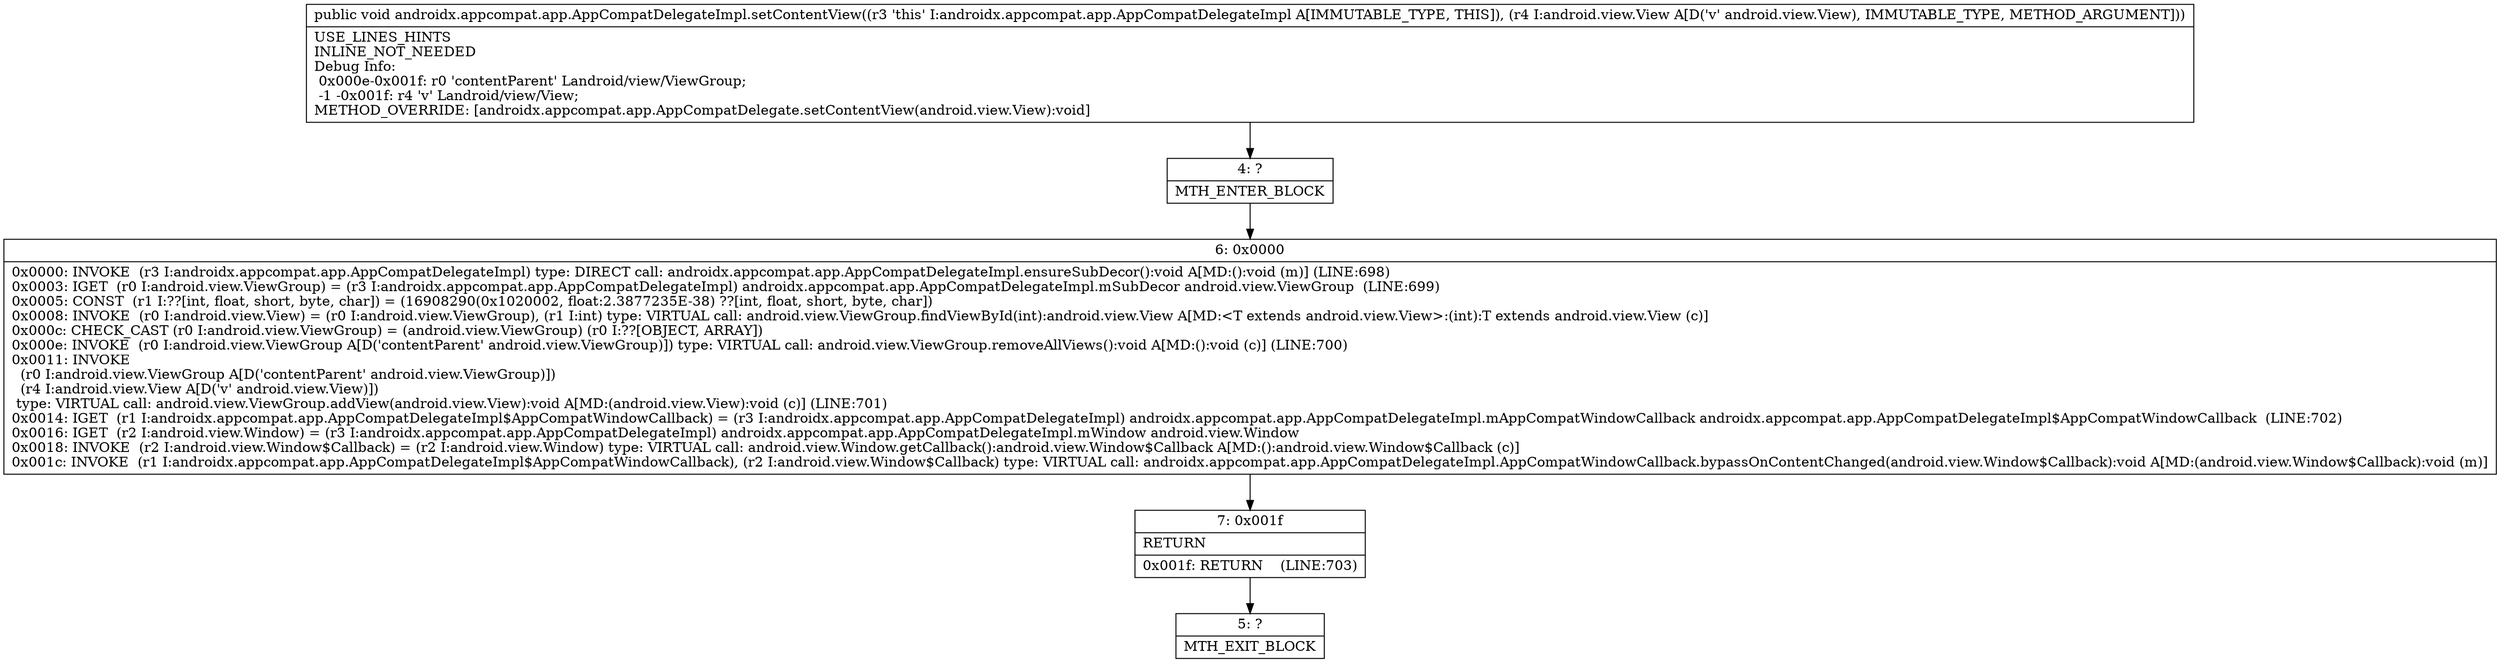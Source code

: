 digraph "CFG forandroidx.appcompat.app.AppCompatDelegateImpl.setContentView(Landroid\/view\/View;)V" {
Node_4 [shape=record,label="{4\:\ ?|MTH_ENTER_BLOCK\l}"];
Node_6 [shape=record,label="{6\:\ 0x0000|0x0000: INVOKE  (r3 I:androidx.appcompat.app.AppCompatDelegateImpl) type: DIRECT call: androidx.appcompat.app.AppCompatDelegateImpl.ensureSubDecor():void A[MD:():void (m)] (LINE:698)\l0x0003: IGET  (r0 I:android.view.ViewGroup) = (r3 I:androidx.appcompat.app.AppCompatDelegateImpl) androidx.appcompat.app.AppCompatDelegateImpl.mSubDecor android.view.ViewGroup  (LINE:699)\l0x0005: CONST  (r1 I:??[int, float, short, byte, char]) = (16908290(0x1020002, float:2.3877235E\-38) ??[int, float, short, byte, char]) \l0x0008: INVOKE  (r0 I:android.view.View) = (r0 I:android.view.ViewGroup), (r1 I:int) type: VIRTUAL call: android.view.ViewGroup.findViewById(int):android.view.View A[MD:\<T extends android.view.View\>:(int):T extends android.view.View (c)]\l0x000c: CHECK_CAST (r0 I:android.view.ViewGroup) = (android.view.ViewGroup) (r0 I:??[OBJECT, ARRAY]) \l0x000e: INVOKE  (r0 I:android.view.ViewGroup A[D('contentParent' android.view.ViewGroup)]) type: VIRTUAL call: android.view.ViewGroup.removeAllViews():void A[MD:():void (c)] (LINE:700)\l0x0011: INVOKE  \l  (r0 I:android.view.ViewGroup A[D('contentParent' android.view.ViewGroup)])\l  (r4 I:android.view.View A[D('v' android.view.View)])\l type: VIRTUAL call: android.view.ViewGroup.addView(android.view.View):void A[MD:(android.view.View):void (c)] (LINE:701)\l0x0014: IGET  (r1 I:androidx.appcompat.app.AppCompatDelegateImpl$AppCompatWindowCallback) = (r3 I:androidx.appcompat.app.AppCompatDelegateImpl) androidx.appcompat.app.AppCompatDelegateImpl.mAppCompatWindowCallback androidx.appcompat.app.AppCompatDelegateImpl$AppCompatWindowCallback  (LINE:702)\l0x0016: IGET  (r2 I:android.view.Window) = (r3 I:androidx.appcompat.app.AppCompatDelegateImpl) androidx.appcompat.app.AppCompatDelegateImpl.mWindow android.view.Window \l0x0018: INVOKE  (r2 I:android.view.Window$Callback) = (r2 I:android.view.Window) type: VIRTUAL call: android.view.Window.getCallback():android.view.Window$Callback A[MD:():android.view.Window$Callback (c)]\l0x001c: INVOKE  (r1 I:androidx.appcompat.app.AppCompatDelegateImpl$AppCompatWindowCallback), (r2 I:android.view.Window$Callback) type: VIRTUAL call: androidx.appcompat.app.AppCompatDelegateImpl.AppCompatWindowCallback.bypassOnContentChanged(android.view.Window$Callback):void A[MD:(android.view.Window$Callback):void (m)]\l}"];
Node_7 [shape=record,label="{7\:\ 0x001f|RETURN\l|0x001f: RETURN    (LINE:703)\l}"];
Node_5 [shape=record,label="{5\:\ ?|MTH_EXIT_BLOCK\l}"];
MethodNode[shape=record,label="{public void androidx.appcompat.app.AppCompatDelegateImpl.setContentView((r3 'this' I:androidx.appcompat.app.AppCompatDelegateImpl A[IMMUTABLE_TYPE, THIS]), (r4 I:android.view.View A[D('v' android.view.View), IMMUTABLE_TYPE, METHOD_ARGUMENT]))  | USE_LINES_HINTS\lINLINE_NOT_NEEDED\lDebug Info:\l  0x000e\-0x001f: r0 'contentParent' Landroid\/view\/ViewGroup;\l  \-1 \-0x001f: r4 'v' Landroid\/view\/View;\lMETHOD_OVERRIDE: [androidx.appcompat.app.AppCompatDelegate.setContentView(android.view.View):void]\l}"];
MethodNode -> Node_4;Node_4 -> Node_6;
Node_6 -> Node_7;
Node_7 -> Node_5;
}

